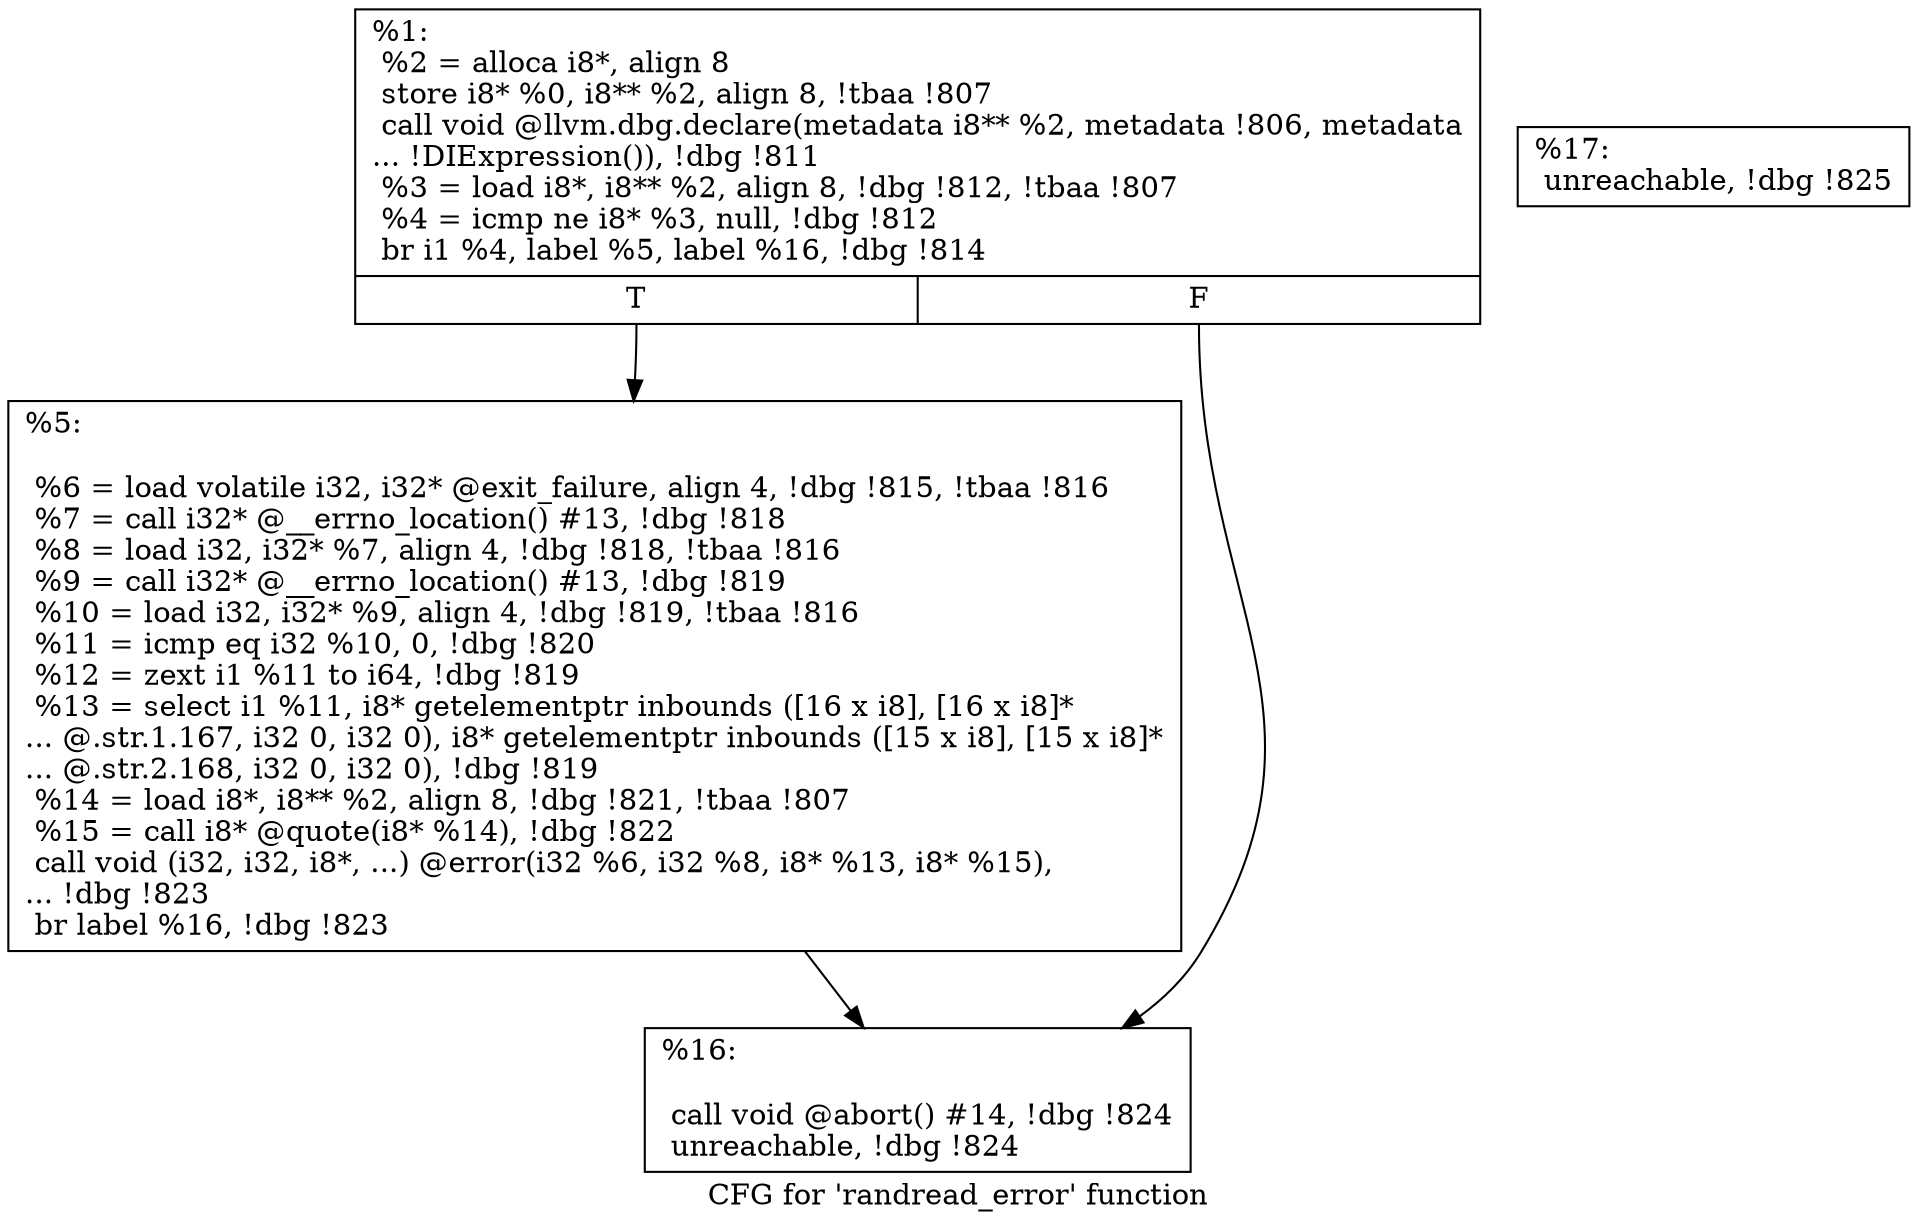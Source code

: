 digraph "CFG for 'randread_error' function" {
	label="CFG for 'randread_error' function";

	Node0x143ae90 [shape=record,label="{%1:\l  %2 = alloca i8*, align 8\l  store i8* %0, i8** %2, align 8, !tbaa !807\l  call void @llvm.dbg.declare(metadata i8** %2, metadata !806, metadata\l... !DIExpression()), !dbg !811\l  %3 = load i8*, i8** %2, align 8, !dbg !812, !tbaa !807\l  %4 = icmp ne i8* %3, null, !dbg !812\l  br i1 %4, label %5, label %16, !dbg !814\l|{<s0>T|<s1>F}}"];
	Node0x143ae90:s0 -> Node0x143af40;
	Node0x143ae90:s1 -> Node0x143af90;
	Node0x143af40 [shape=record,label="{%5:\l\l  %6 = load volatile i32, i32* @exit_failure, align 4, !dbg !815, !tbaa !816\l  %7 = call i32* @__errno_location() #13, !dbg !818\l  %8 = load i32, i32* %7, align 4, !dbg !818, !tbaa !816\l  %9 = call i32* @__errno_location() #13, !dbg !819\l  %10 = load i32, i32* %9, align 4, !dbg !819, !tbaa !816\l  %11 = icmp eq i32 %10, 0, !dbg !820\l  %12 = zext i1 %11 to i64, !dbg !819\l  %13 = select i1 %11, i8* getelementptr inbounds ([16 x i8], [16 x i8]*\l... @.str.1.167, i32 0, i32 0), i8* getelementptr inbounds ([15 x i8], [15 x i8]*\l... @.str.2.168, i32 0, i32 0), !dbg !819\l  %14 = load i8*, i8** %2, align 8, !dbg !821, !tbaa !807\l  %15 = call i8* @quote(i8* %14), !dbg !822\l  call void (i32, i32, i8*, ...) @error(i32 %6, i32 %8, i8* %13, i8* %15),\l... !dbg !823\l  br label %16, !dbg !823\l}"];
	Node0x143af40 -> Node0x143af90;
	Node0x143af90 [shape=record,label="{%16:\l\l  call void @abort() #14, !dbg !824\l  unreachable, !dbg !824\l}"];
	Node0x143afe0 [shape=record,label="{%17:                                                  \l  unreachable, !dbg !825\l}"];
}
